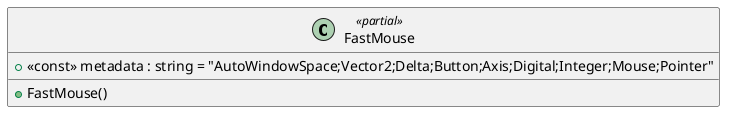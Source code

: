 @startuml
class FastMouse <<partial>> {
    + <<const>> metadata : string = "AutoWindowSpace;Vector2;Delta;Button;Axis;Digital;Integer;Mouse;Pointer"
    + FastMouse()
}
@enduml
